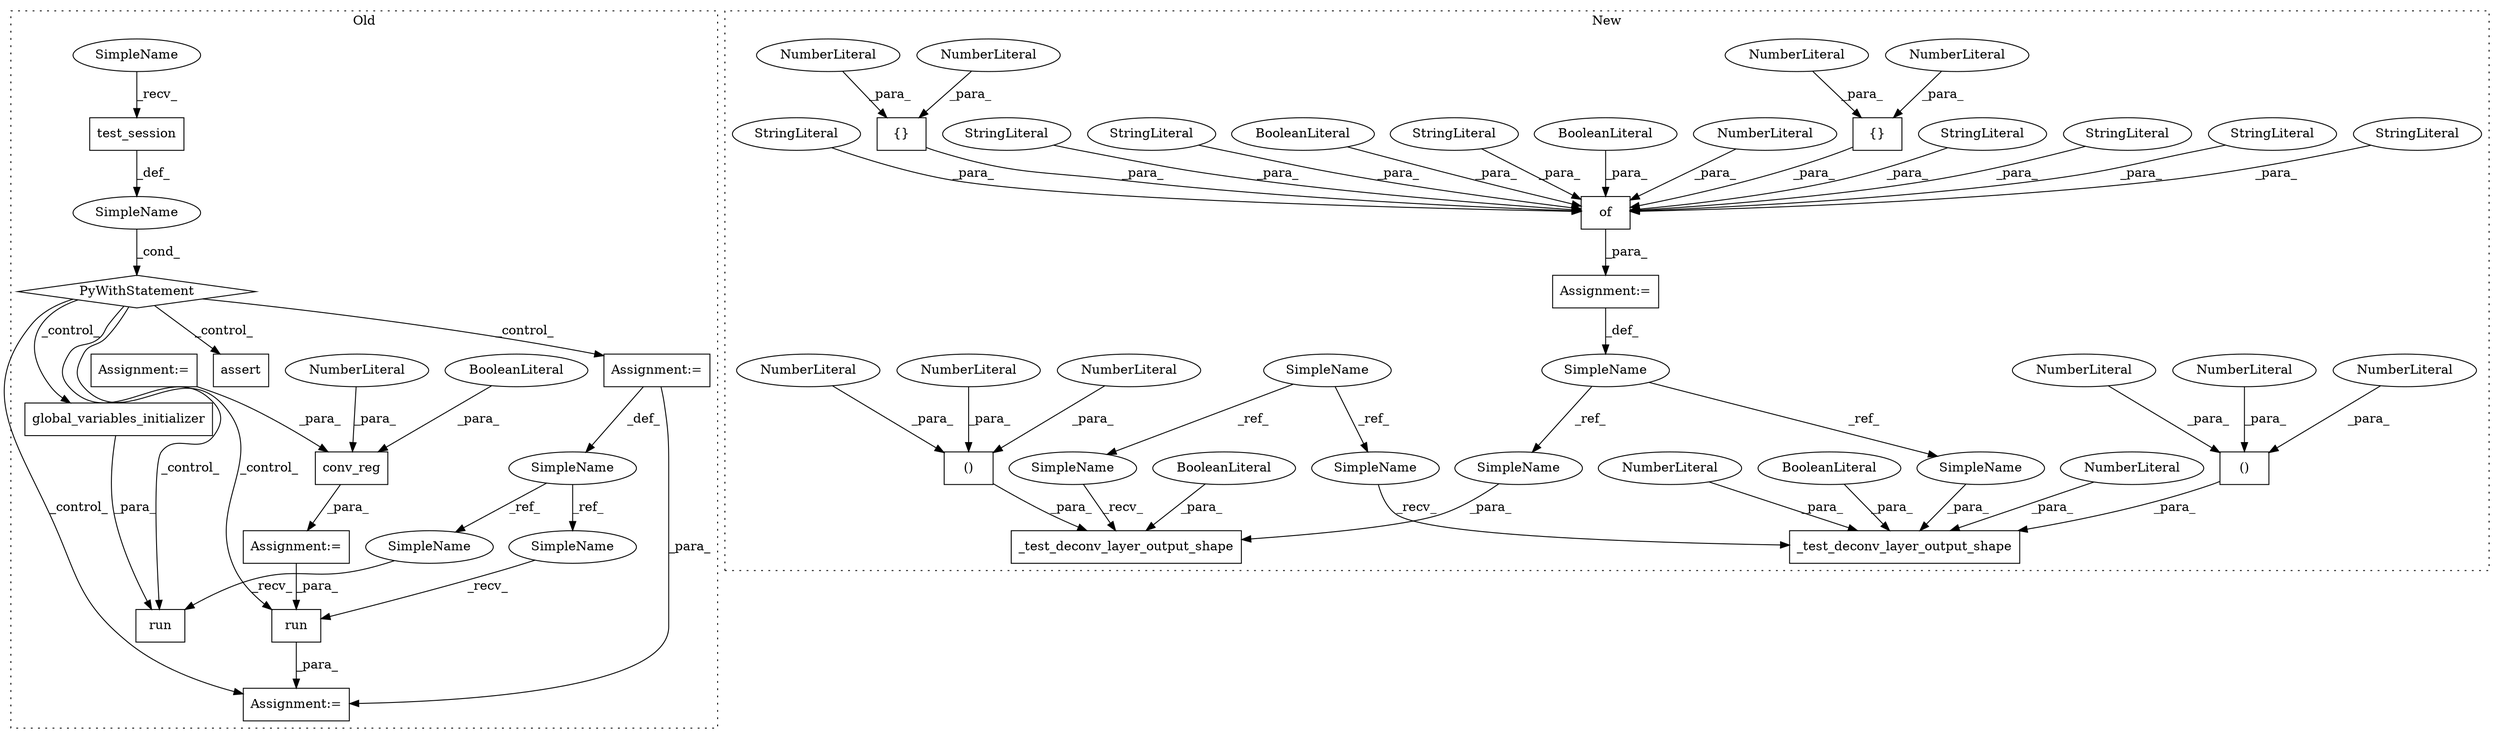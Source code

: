 digraph G {
subgraph cluster0 {
1 [label="test_session" a="32" s="13031" l="14" shape="box"];
3 [label="run" a="32" s="13142,13158" l="4,1" shape="box"];
4 [label="SimpleName" a="42" s="" l="" shape="ellipse"];
5 [label="PyWithStatement" a="104" s="13016,13045" l="10,2" shape="diamond"];
6 [label="Assignment:=" a="7" s="13136" l="1" shape="box"];
7 [label="run" a="32" s="13076,13121" l="4,1" shape="box"];
8 [label="SimpleName" a="42" s="13059" l="4" shape="ellipse"];
12 [label="global_variables_initializer" a="32" s="13091" l="30" shape="box"];
13 [label="Assignment:=" a="7" s="12832" l="1" shape="box"];
14 [label="Assignment:=" a="7" s="13059" l="4" shape="box"];
15 [label="Assignment:=" a="7" s="12965" l="1" shape="box"];
17 [label="assert" a="32" s="13172,13254" l="22,1" shape="box"];
25 [label="conv_reg" a="32" s="12966,12988" l="9,1" shape="box"];
28 [label="BooleanLiteral" a="9" s="12980" l="4" shape="ellipse"];
50 [label="NumberLiteral" a="34" s="12985" l="3" shape="ellipse"];
55 [label="SimpleName" a="42" s="13026" l="4" shape="ellipse"];
56 [label="SimpleName" a="42" s="13137" l="4" shape="ellipse"];
57 [label="SimpleName" a="42" s="13071" l="4" shape="ellipse"];
label = "Old";
style="dotted";
}
subgraph cluster1 {
2 [label="of" a="32" s="11701,11877" l="3,1" shape="box"];
9 [label="StringLiteral" a="45" s="11829" l="15" shape="ellipse"];
10 [label="StringLiteral" a="45" s="11809" l="11" shape="ellipse"];
11 [label="StringLiteral" a="45" s="11794" l="9" shape="ellipse"];
16 [label="StringLiteral" a="45" s="11752" l="8" shape="ellipse"];
18 [label="{}" a="4" s="11746,11750" l="1,1" shape="box"];
19 [label="NumberLiteral" a="34" s="11749" l="1" shape="ellipse"];
20 [label="NumberLiteral" a="34" s="11747" l="1" shape="ellipse"];
21 [label="NumberLiteral" a="34" s="11720" l="2" shape="ellipse"];
22 [label="BooleanLiteral" a="9" s="11804" l="4" shape="ellipse"];
23 [label="StringLiteral" a="45" s="11723" l="13" shape="ellipse"];
24 [label="BooleanLiteral" a="9" s="11788" l="5" shape="ellipse"];
26 [label="StringLiteral" a="45" s="11776" l="11" shape="ellipse"];
27 [label="StringLiteral" a="45" s="11704" l="15" shape="ellipse"];
29 [label="Assignment:=" a="7" s="11696" l="1" shape="box"];
30 [label="{}" a="4" s="11770,11774" l="1,1" shape="box"];
31 [label="NumberLiteral" a="34" s="11771" l="1" shape="ellipse"];
32 [label="NumberLiteral" a="34" s="11773" l="1" shape="ellipse"];
33 [label="StringLiteral" a="45" s="11821" l="7" shape="ellipse"];
34 [label="_test_deconv_layer_output_shape" a="32" s="12008,12116" l="32,1" shape="box"];
35 [label="()" a="106" s="12059" l="46" shape="box"];
36 [label="_test_deconv_layer_output_shape" a="32" s="11889,11996" l="32,1" shape="box"];
37 [label="()" a="106" s="11940" l="46" shape="box"];
38 [label="NumberLiteral" a="34" s="12103" l="2" shape="ellipse"];
39 [label="NumberLiteral" a="34" s="11969" l="2" shape="ellipse"];
40 [label="NumberLiteral" a="34" s="11993" l="3" shape="ellipse"];
41 [label="NumberLiteral" a="34" s="12073" l="2" shape="ellipse"];
42 [label="NumberLiteral" a="34" s="11921" l="1" shape="ellipse"];
43 [label="NumberLiteral" a="34" s="11940" l="1" shape="ellipse"];
44 [label="NumberLiteral" a="34" s="12059" l="1" shape="ellipse"];
45 [label="SimpleName" a="42" s="11623" l="4" shape="ellipse"];
46 [label="BooleanLiteral" a="9" s="11988" l="4" shape="ellipse"];
47 [label="BooleanLiteral" a="9" s="12107" l="5" shape="ellipse"];
48 [label="SimpleName" a="42" s="11685" l="11" shape="ellipse"];
49 [label="NumberLiteral" a="34" s="11984" l="2" shape="ellipse"];
51 [label="SimpleName" a="42" s="12042" l="11" shape="ellipse"];
52 [label="SimpleName" a="42" s="11923" l="11" shape="ellipse"];
53 [label="SimpleName" a="42" s="12003" l="4" shape="ellipse"];
54 [label="SimpleName" a="42" s="11884" l="4" shape="ellipse"];
label = "New";
style="dotted";
}
1 -> 4 [label="_def_"];
2 -> 29 [label="_para_"];
3 -> 6 [label="_para_"];
4 -> 5 [label="_cond_"];
5 -> 12 [label="_control_"];
5 -> 17 [label="_control_"];
5 -> 3 [label="_control_"];
5 -> 6 [label="_control_"];
5 -> 7 [label="_control_"];
5 -> 14 [label="_control_"];
8 -> 57 [label="_ref_"];
8 -> 56 [label="_ref_"];
9 -> 2 [label="_para_"];
10 -> 2 [label="_para_"];
11 -> 2 [label="_para_"];
12 -> 7 [label="_para_"];
13 -> 25 [label="_para_"];
14 -> 6 [label="_para_"];
14 -> 8 [label="_def_"];
15 -> 3 [label="_para_"];
16 -> 2 [label="_para_"];
18 -> 2 [label="_para_"];
19 -> 18 [label="_para_"];
20 -> 18 [label="_para_"];
21 -> 2 [label="_para_"];
22 -> 2 [label="_para_"];
23 -> 2 [label="_para_"];
24 -> 2 [label="_para_"];
25 -> 15 [label="_para_"];
26 -> 2 [label="_para_"];
27 -> 2 [label="_para_"];
28 -> 25 [label="_para_"];
29 -> 48 [label="_def_"];
30 -> 2 [label="_para_"];
31 -> 30 [label="_para_"];
32 -> 30 [label="_para_"];
33 -> 2 [label="_para_"];
35 -> 34 [label="_para_"];
37 -> 36 [label="_para_"];
38 -> 35 [label="_para_"];
39 -> 37 [label="_para_"];
40 -> 36 [label="_para_"];
41 -> 35 [label="_para_"];
42 -> 36 [label="_para_"];
43 -> 37 [label="_para_"];
44 -> 35 [label="_para_"];
45 -> 53 [label="_ref_"];
45 -> 54 [label="_ref_"];
46 -> 36 [label="_para_"];
47 -> 34 [label="_para_"];
48 -> 51 [label="_ref_"];
48 -> 52 [label="_ref_"];
49 -> 37 [label="_para_"];
50 -> 25 [label="_para_"];
51 -> 34 [label="_para_"];
52 -> 36 [label="_para_"];
53 -> 34 [label="_recv_"];
54 -> 36 [label="_recv_"];
55 -> 1 [label="_recv_"];
56 -> 3 [label="_recv_"];
57 -> 7 [label="_recv_"];
}